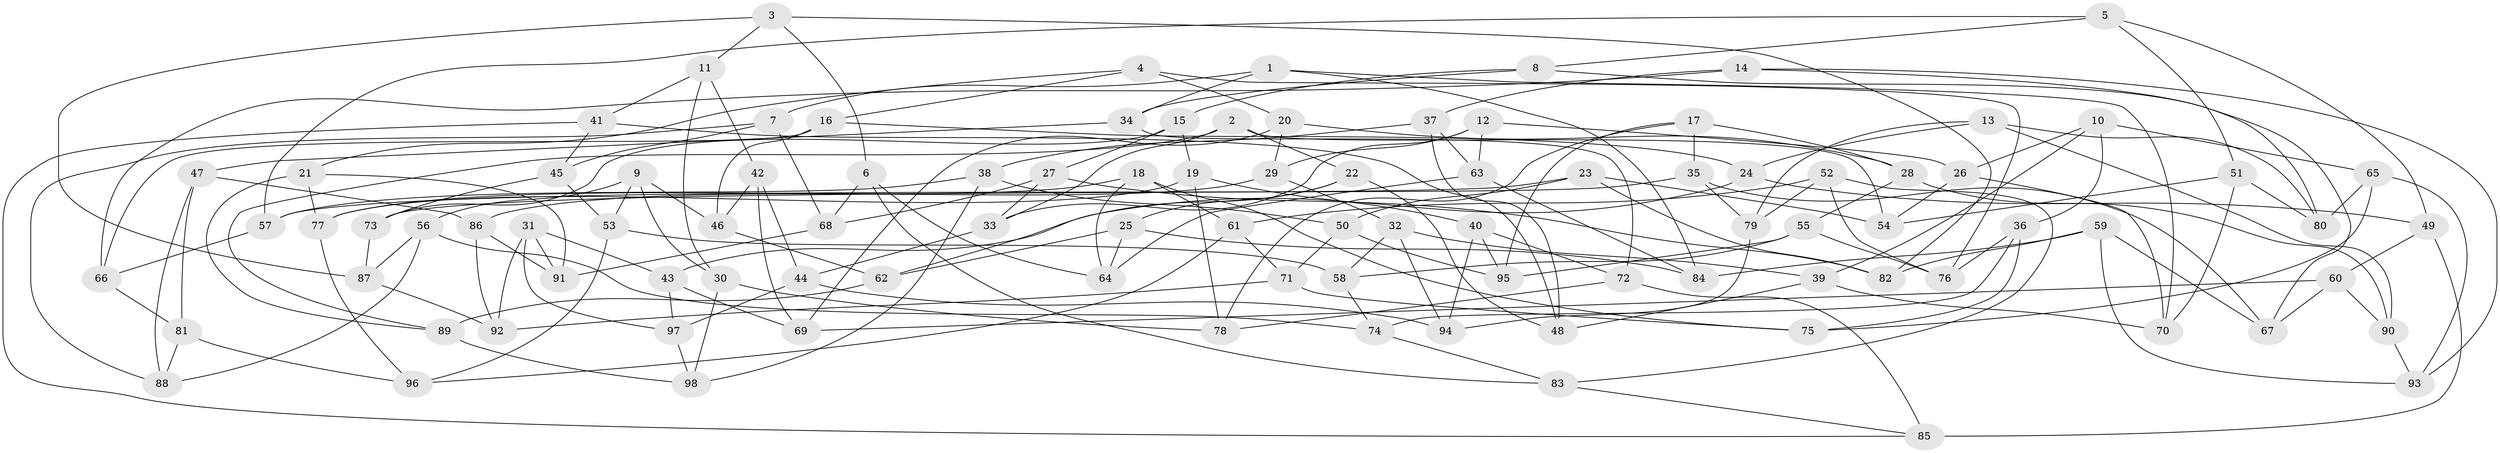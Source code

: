 // coarse degree distribution, {6: 0.5166666666666667, 4: 0.38333333333333336, 5: 0.1}
// Generated by graph-tools (version 1.1) at 2025/42/03/06/25 10:42:20]
// undirected, 98 vertices, 196 edges
graph export_dot {
graph [start="1"]
  node [color=gray90,style=filled];
  1;
  2;
  3;
  4;
  5;
  6;
  7;
  8;
  9;
  10;
  11;
  12;
  13;
  14;
  15;
  16;
  17;
  18;
  19;
  20;
  21;
  22;
  23;
  24;
  25;
  26;
  27;
  28;
  29;
  30;
  31;
  32;
  33;
  34;
  35;
  36;
  37;
  38;
  39;
  40;
  41;
  42;
  43;
  44;
  45;
  46;
  47;
  48;
  49;
  50;
  51;
  52;
  53;
  54;
  55;
  56;
  57;
  58;
  59;
  60;
  61;
  62;
  63;
  64;
  65;
  66;
  67;
  68;
  69;
  70;
  71;
  72;
  73;
  74;
  75;
  76;
  77;
  78;
  79;
  80;
  81;
  82;
  83;
  84;
  85;
  86;
  87;
  88;
  89;
  90;
  91;
  92;
  93;
  94;
  95;
  96;
  97;
  98;
  1 -- 7;
  1 -- 70;
  1 -- 84;
  1 -- 34;
  2 -- 89;
  2 -- 33;
  2 -- 54;
  2 -- 22;
  3 -- 11;
  3 -- 82;
  3 -- 87;
  3 -- 6;
  4 -- 21;
  4 -- 76;
  4 -- 16;
  4 -- 20;
  5 -- 49;
  5 -- 51;
  5 -- 8;
  5 -- 57;
  6 -- 68;
  6 -- 64;
  6 -- 83;
  7 -- 88;
  7 -- 68;
  7 -- 45;
  8 -- 67;
  8 -- 15;
  8 -- 34;
  9 -- 56;
  9 -- 53;
  9 -- 46;
  9 -- 30;
  10 -- 26;
  10 -- 39;
  10 -- 65;
  10 -- 36;
  11 -- 42;
  11 -- 41;
  11 -- 30;
  12 -- 26;
  12 -- 29;
  12 -- 63;
  12 -- 33;
  13 -- 79;
  13 -- 80;
  13 -- 24;
  13 -- 90;
  14 -- 80;
  14 -- 66;
  14 -- 37;
  14 -- 93;
  15 -- 27;
  15 -- 19;
  15 -- 73;
  16 -- 24;
  16 -- 46;
  16 -- 66;
  17 -- 78;
  17 -- 28;
  17 -- 95;
  17 -- 35;
  18 -- 75;
  18 -- 61;
  18 -- 64;
  18 -- 77;
  19 -- 78;
  19 -- 40;
  19 -- 77;
  20 -- 28;
  20 -- 29;
  20 -- 69;
  21 -- 77;
  21 -- 89;
  21 -- 91;
  22 -- 62;
  22 -- 25;
  22 -- 48;
  23 -- 54;
  23 -- 50;
  23 -- 73;
  23 -- 82;
  24 -- 43;
  24 -- 49;
  25 -- 62;
  25 -- 64;
  25 -- 84;
  26 -- 54;
  26 -- 70;
  27 -- 68;
  27 -- 33;
  27 -- 82;
  28 -- 55;
  28 -- 90;
  29 -- 32;
  29 -- 86;
  30 -- 78;
  30 -- 98;
  31 -- 92;
  31 -- 91;
  31 -- 43;
  31 -- 97;
  32 -- 94;
  32 -- 58;
  32 -- 39;
  33 -- 44;
  34 -- 72;
  34 -- 47;
  35 -- 57;
  35 -- 79;
  35 -- 67;
  36 -- 74;
  36 -- 76;
  36 -- 75;
  37 -- 63;
  37 -- 48;
  37 -- 38;
  38 -- 50;
  38 -- 57;
  38 -- 98;
  39 -- 70;
  39 -- 48;
  40 -- 72;
  40 -- 94;
  40 -- 95;
  41 -- 45;
  41 -- 85;
  41 -- 48;
  42 -- 46;
  42 -- 69;
  42 -- 44;
  43 -- 97;
  43 -- 69;
  44 -- 94;
  44 -- 97;
  45 -- 53;
  45 -- 73;
  46 -- 62;
  47 -- 81;
  47 -- 86;
  47 -- 88;
  49 -- 85;
  49 -- 60;
  50 -- 95;
  50 -- 71;
  51 -- 70;
  51 -- 80;
  51 -- 54;
  52 -- 83;
  52 -- 76;
  52 -- 61;
  52 -- 79;
  53 -- 96;
  53 -- 58;
  55 -- 58;
  55 -- 95;
  55 -- 76;
  56 -- 88;
  56 -- 74;
  56 -- 87;
  57 -- 66;
  58 -- 74;
  59 -- 84;
  59 -- 93;
  59 -- 67;
  59 -- 82;
  60 -- 67;
  60 -- 90;
  60 -- 69;
  61 -- 71;
  61 -- 96;
  62 -- 89;
  63 -- 84;
  63 -- 64;
  65 -- 80;
  65 -- 93;
  65 -- 75;
  66 -- 81;
  68 -- 91;
  71 -- 75;
  71 -- 92;
  72 -- 78;
  72 -- 85;
  73 -- 87;
  74 -- 83;
  77 -- 96;
  79 -- 94;
  81 -- 96;
  81 -- 88;
  83 -- 85;
  86 -- 91;
  86 -- 92;
  87 -- 92;
  89 -- 98;
  90 -- 93;
  97 -- 98;
}
